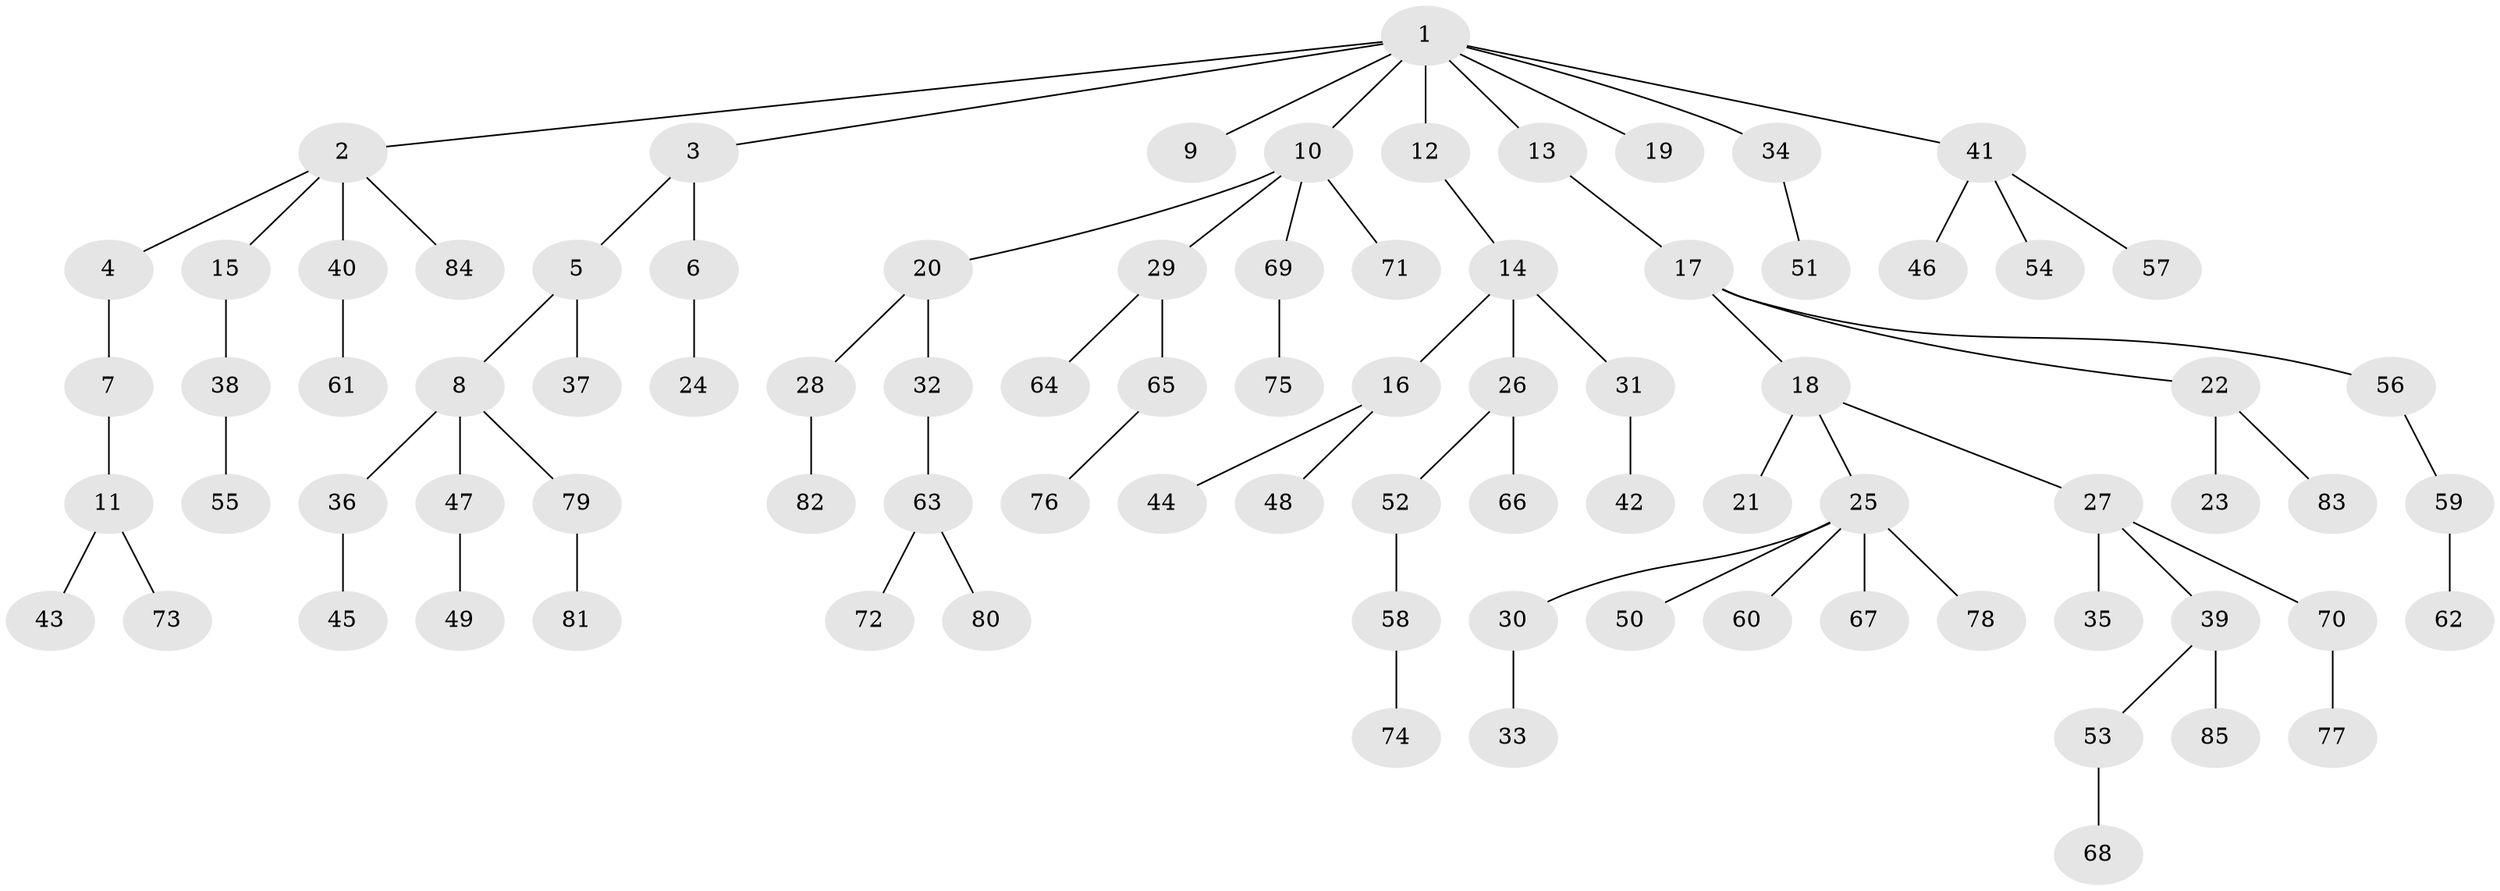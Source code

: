 // coarse degree distribution, {9: 0.017857142857142856, 5: 0.05357142857142857, 3: 0.10714285714285714, 2: 0.17857142857142858, 1: 0.5714285714285714, 4: 0.07142857142857142}
// Generated by graph-tools (version 1.1) at 2025/42/03/06/25 10:42:03]
// undirected, 85 vertices, 84 edges
graph export_dot {
graph [start="1"]
  node [color=gray90,style=filled];
  1;
  2;
  3;
  4;
  5;
  6;
  7;
  8;
  9;
  10;
  11;
  12;
  13;
  14;
  15;
  16;
  17;
  18;
  19;
  20;
  21;
  22;
  23;
  24;
  25;
  26;
  27;
  28;
  29;
  30;
  31;
  32;
  33;
  34;
  35;
  36;
  37;
  38;
  39;
  40;
  41;
  42;
  43;
  44;
  45;
  46;
  47;
  48;
  49;
  50;
  51;
  52;
  53;
  54;
  55;
  56;
  57;
  58;
  59;
  60;
  61;
  62;
  63;
  64;
  65;
  66;
  67;
  68;
  69;
  70;
  71;
  72;
  73;
  74;
  75;
  76;
  77;
  78;
  79;
  80;
  81;
  82;
  83;
  84;
  85;
  1 -- 2;
  1 -- 3;
  1 -- 9;
  1 -- 10;
  1 -- 12;
  1 -- 13;
  1 -- 19;
  1 -- 34;
  1 -- 41;
  2 -- 4;
  2 -- 15;
  2 -- 40;
  2 -- 84;
  3 -- 5;
  3 -- 6;
  4 -- 7;
  5 -- 8;
  5 -- 37;
  6 -- 24;
  7 -- 11;
  8 -- 36;
  8 -- 47;
  8 -- 79;
  10 -- 20;
  10 -- 29;
  10 -- 69;
  10 -- 71;
  11 -- 43;
  11 -- 73;
  12 -- 14;
  13 -- 17;
  14 -- 16;
  14 -- 26;
  14 -- 31;
  15 -- 38;
  16 -- 44;
  16 -- 48;
  17 -- 18;
  17 -- 22;
  17 -- 56;
  18 -- 21;
  18 -- 25;
  18 -- 27;
  20 -- 28;
  20 -- 32;
  22 -- 23;
  22 -- 83;
  25 -- 30;
  25 -- 50;
  25 -- 60;
  25 -- 67;
  25 -- 78;
  26 -- 52;
  26 -- 66;
  27 -- 35;
  27 -- 39;
  27 -- 70;
  28 -- 82;
  29 -- 64;
  29 -- 65;
  30 -- 33;
  31 -- 42;
  32 -- 63;
  34 -- 51;
  36 -- 45;
  38 -- 55;
  39 -- 53;
  39 -- 85;
  40 -- 61;
  41 -- 46;
  41 -- 54;
  41 -- 57;
  47 -- 49;
  52 -- 58;
  53 -- 68;
  56 -- 59;
  58 -- 74;
  59 -- 62;
  63 -- 72;
  63 -- 80;
  65 -- 76;
  69 -- 75;
  70 -- 77;
  79 -- 81;
}
